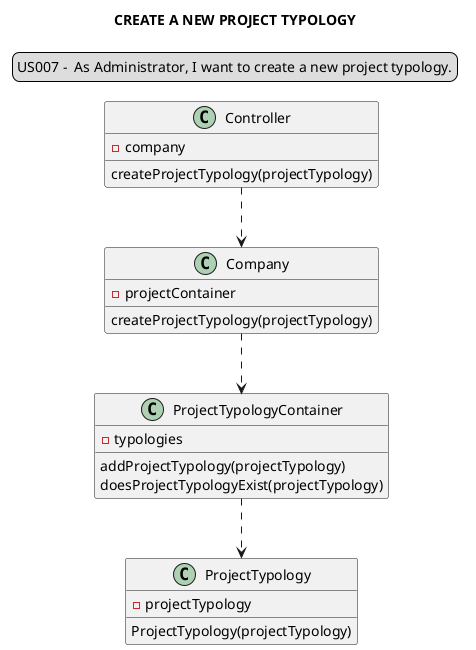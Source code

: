 @startuml

legend top
US007 -  As Administrator, I want to create a new project typology.
end legend
skinparam sequenceMessageAlign center
title CREATE A NEW PROJECT TYPOLOGY

"Controller" ..> "Company"
"Company" ..> "ProjectTypologyContainer"
"ProjectTypologyContainer" ..> "ProjectTypology"

class "Company" {
-projectContainer
createProjectTypology(projectTypology)
}
class "Controller" {
-company
createProjectTypology(projectTypology)
}
class "ProjectTypologyContainer"{
-typologies
addProjectTypology(projectTypology)
doesProjectTypologyExist(projectTypology)
}
class "ProjectTypology"{
-projectTypology
ProjectTypology(projectTypology)
}


@enduml